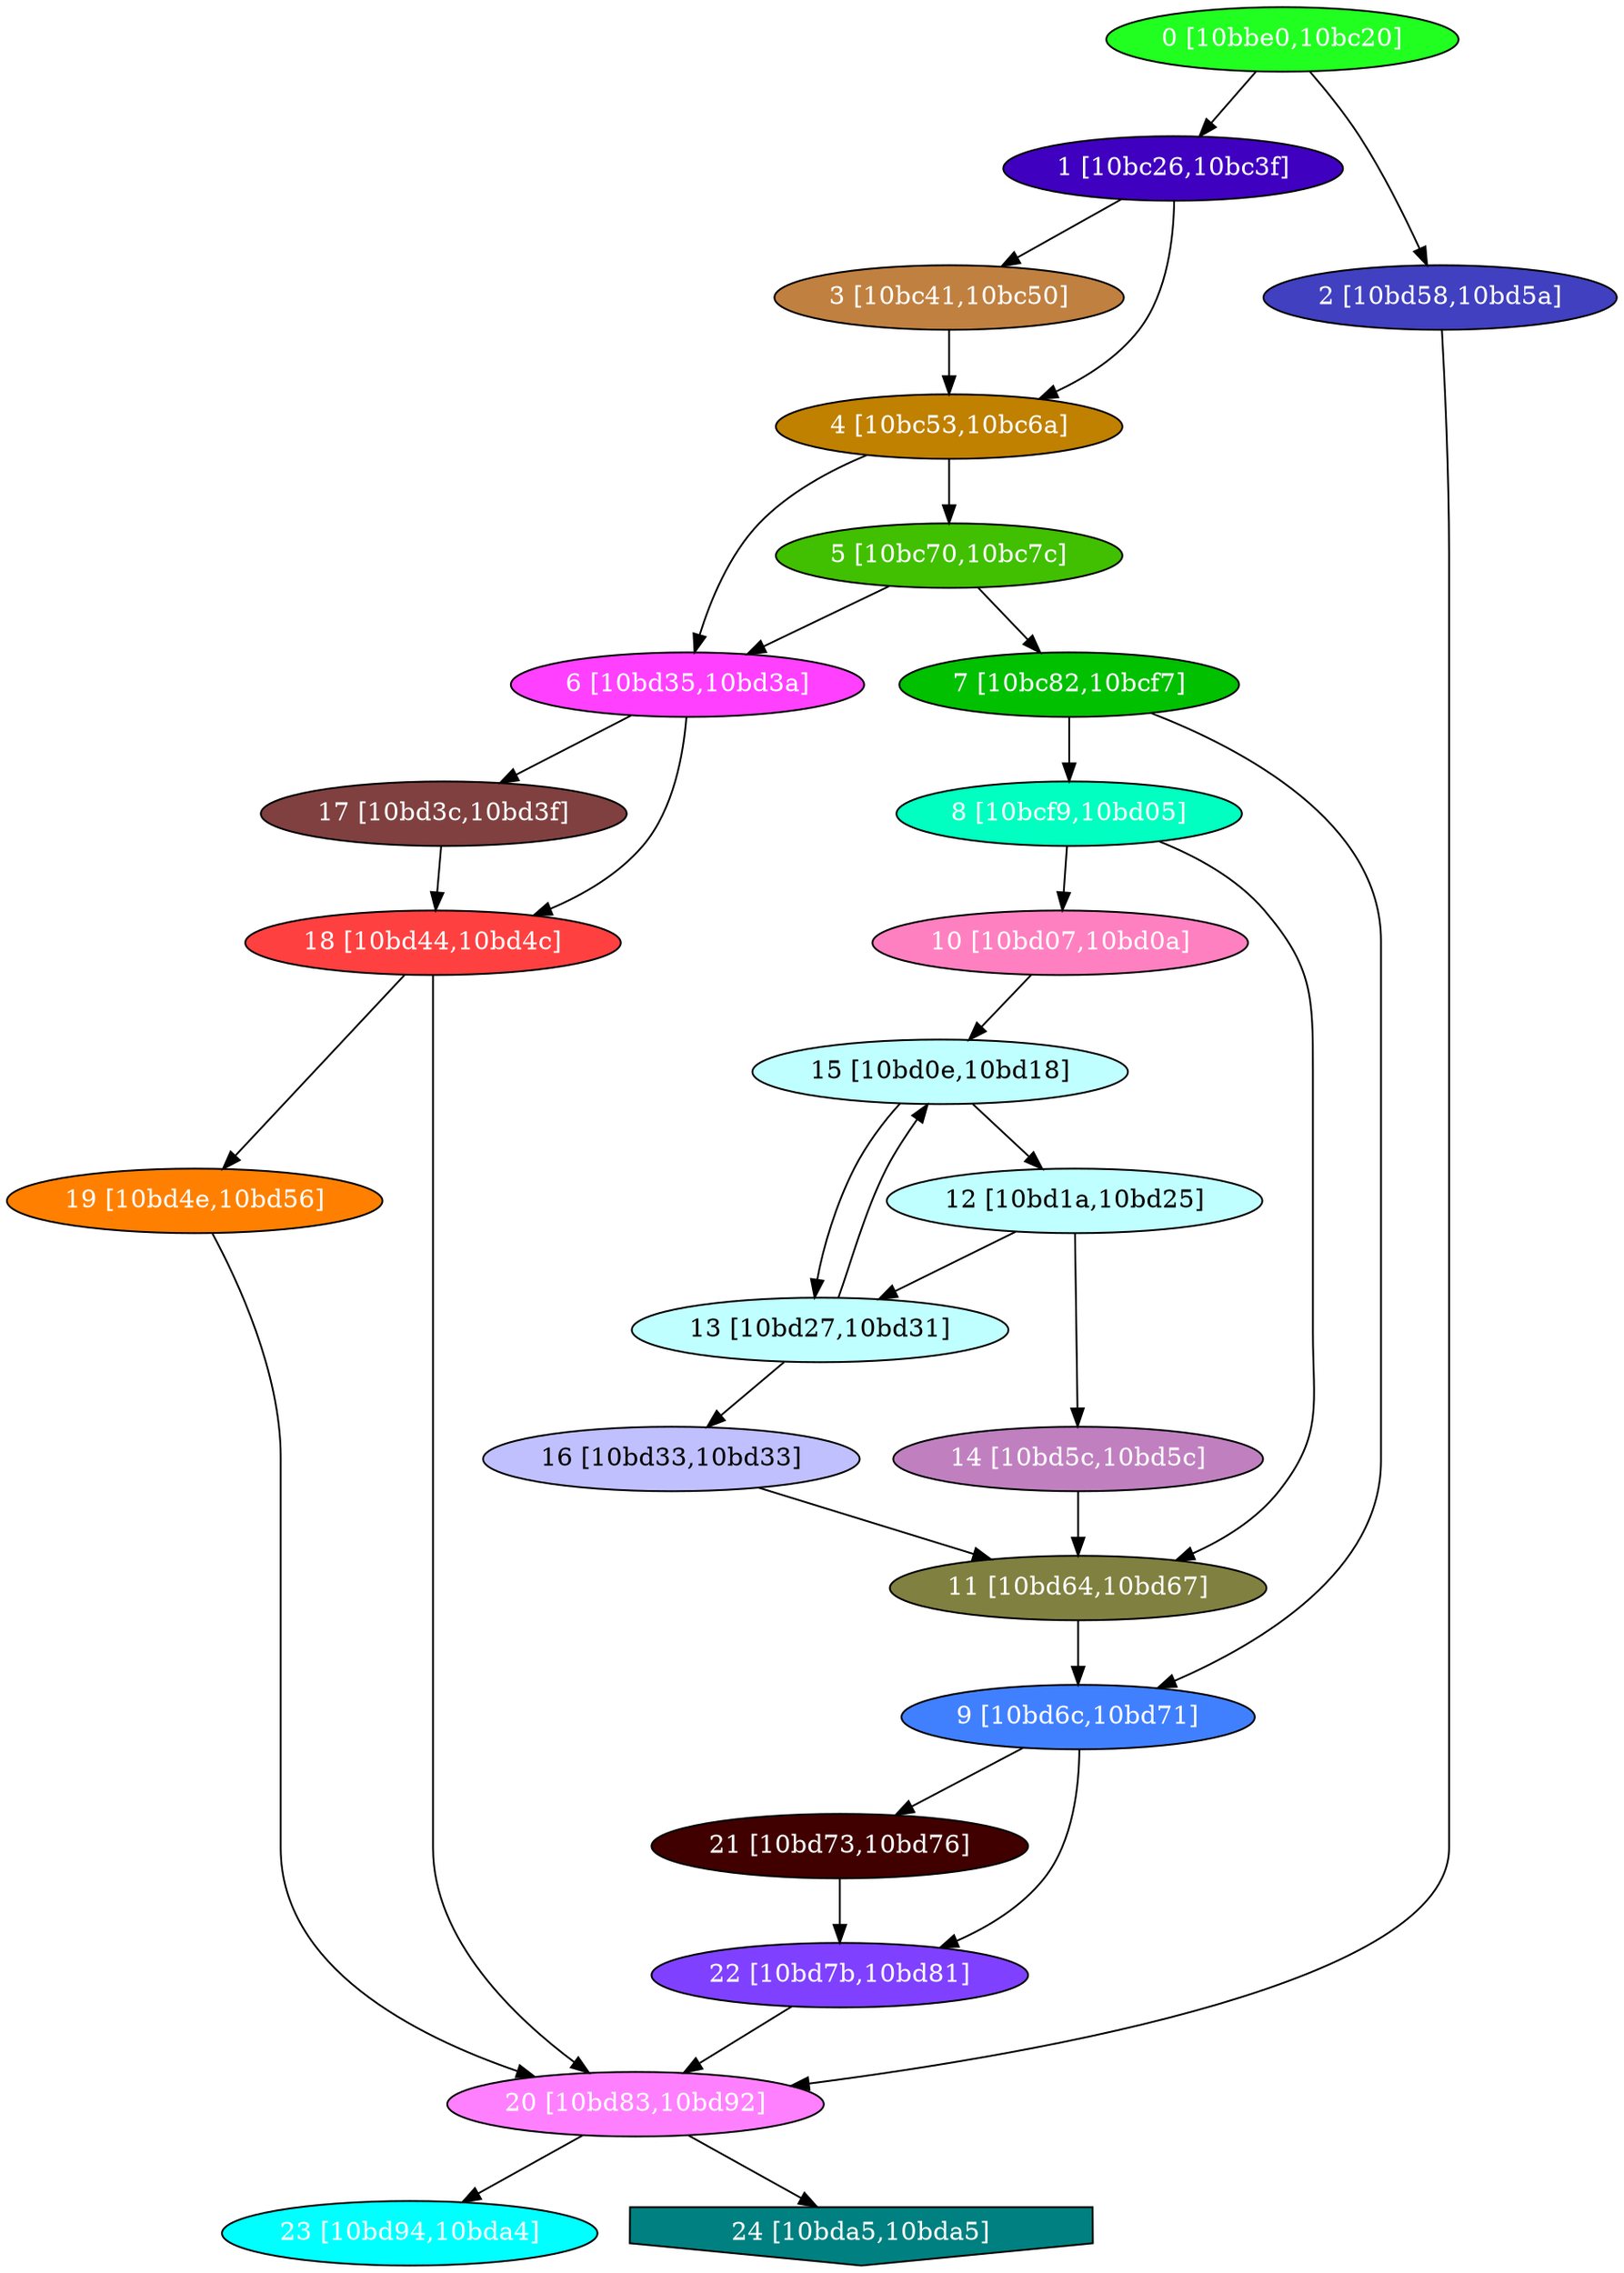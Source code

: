 diGraph libnss3{
	libnss3_0  [style=filled fillcolor="#20FF20" fontcolor="#ffffff" shape=oval label="0 [10bbe0,10bc20]"]
	libnss3_1  [style=filled fillcolor="#4000C0" fontcolor="#ffffff" shape=oval label="1 [10bc26,10bc3f]"]
	libnss3_2  [style=filled fillcolor="#4040C0" fontcolor="#ffffff" shape=oval label="2 [10bd58,10bd5a]"]
	libnss3_3  [style=filled fillcolor="#C08040" fontcolor="#ffffff" shape=oval label="3 [10bc41,10bc50]"]
	libnss3_4  [style=filled fillcolor="#C08000" fontcolor="#ffffff" shape=oval label="4 [10bc53,10bc6a]"]
	libnss3_5  [style=filled fillcolor="#40C000" fontcolor="#ffffff" shape=oval label="5 [10bc70,10bc7c]"]
	libnss3_6  [style=filled fillcolor="#FF40FF" fontcolor="#ffffff" shape=oval label="6 [10bd35,10bd3a]"]
	libnss3_7  [style=filled fillcolor="#00C000" fontcolor="#ffffff" shape=oval label="7 [10bc82,10bcf7]"]
	libnss3_8  [style=filled fillcolor="#00FFC0" fontcolor="#ffffff" shape=oval label="8 [10bcf9,10bd05]"]
	libnss3_9  [style=filled fillcolor="#4080FF" fontcolor="#ffffff" shape=oval label="9 [10bd6c,10bd71]"]
	libnss3_a  [style=filled fillcolor="#FF80C0" fontcolor="#ffffff" shape=oval label="10 [10bd07,10bd0a]"]
	libnss3_b  [style=filled fillcolor="#808040" fontcolor="#ffffff" shape=oval label="11 [10bd64,10bd67]"]
	libnss3_c  [style=filled fillcolor="#C0FFFF" fontcolor="#000000" shape=oval label="12 [10bd1a,10bd25]"]
	libnss3_d  [style=filled fillcolor="#C0FFFF" fontcolor="#000000" shape=oval label="13 [10bd27,10bd31]"]
	libnss3_e  [style=filled fillcolor="#C080C0" fontcolor="#ffffff" shape=oval label="14 [10bd5c,10bd5c]"]
	libnss3_f  [style=filled fillcolor="#C0FFFF" fontcolor="#000000" shape=oval label="15 [10bd0e,10bd18]"]
	libnss3_10  [style=filled fillcolor="#C0C0FF" fontcolor="#000000" shape=oval label="16 [10bd33,10bd33]"]
	libnss3_11  [style=filled fillcolor="#804040" fontcolor="#ffffff" shape=oval label="17 [10bd3c,10bd3f]"]
	libnss3_12  [style=filled fillcolor="#FF4040" fontcolor="#ffffff" shape=oval label="18 [10bd44,10bd4c]"]
	libnss3_13  [style=filled fillcolor="#FF8000" fontcolor="#ffffff" shape=oval label="19 [10bd4e,10bd56]"]
	libnss3_14  [style=filled fillcolor="#FF80FF" fontcolor="#ffffff" shape=oval label="20 [10bd83,10bd92]"]
	libnss3_15  [style=filled fillcolor="#400000" fontcolor="#ffffff" shape=oval label="21 [10bd73,10bd76]"]
	libnss3_16  [style=filled fillcolor="#8040FF" fontcolor="#ffffff" shape=oval label="22 [10bd7b,10bd81]"]
	libnss3_17  [style=filled fillcolor="#00FFFF" fontcolor="#ffffff" shape=oval label="23 [10bd94,10bda4]"]
	libnss3_18  [style=filled fillcolor="#008080" fontcolor="#ffffff" shape=invhouse label="24 [10bda5,10bda5]"]

	libnss3_0 -> libnss3_1
	libnss3_0 -> libnss3_2
	libnss3_1 -> libnss3_3
	libnss3_1 -> libnss3_4
	libnss3_2 -> libnss3_14
	libnss3_3 -> libnss3_4
	libnss3_4 -> libnss3_5
	libnss3_4 -> libnss3_6
	libnss3_5 -> libnss3_6
	libnss3_5 -> libnss3_7
	libnss3_6 -> libnss3_11
	libnss3_6 -> libnss3_12
	libnss3_7 -> libnss3_8
	libnss3_7 -> libnss3_9
	libnss3_8 -> libnss3_a
	libnss3_8 -> libnss3_b
	libnss3_9 -> libnss3_15
	libnss3_9 -> libnss3_16
	libnss3_a -> libnss3_f
	libnss3_b -> libnss3_9
	libnss3_c -> libnss3_d
	libnss3_c -> libnss3_e
	libnss3_d -> libnss3_f
	libnss3_d -> libnss3_10
	libnss3_e -> libnss3_b
	libnss3_f -> libnss3_c
	libnss3_f -> libnss3_d
	libnss3_10 -> libnss3_b
	libnss3_11 -> libnss3_12
	libnss3_12 -> libnss3_13
	libnss3_12 -> libnss3_14
	libnss3_13 -> libnss3_14
	libnss3_14 -> libnss3_17
	libnss3_14 -> libnss3_18
	libnss3_15 -> libnss3_16
	libnss3_16 -> libnss3_14
}